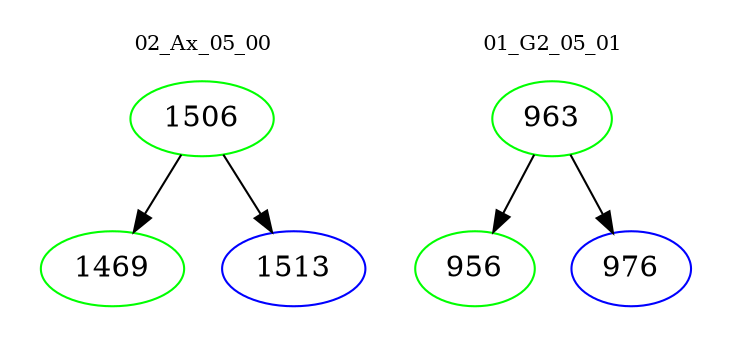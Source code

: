 digraph{
subgraph cluster_0 {
color = white
label = "02_Ax_05_00";
fontsize=10;
T0_1506 [label="1506", color="green"]
T0_1506 -> T0_1469 [color="black"]
T0_1469 [label="1469", color="green"]
T0_1506 -> T0_1513 [color="black"]
T0_1513 [label="1513", color="blue"]
}
subgraph cluster_1 {
color = white
label = "01_G2_05_01";
fontsize=10;
T1_963 [label="963", color="green"]
T1_963 -> T1_956 [color="black"]
T1_956 [label="956", color="green"]
T1_963 -> T1_976 [color="black"]
T1_976 [label="976", color="blue"]
}
}
